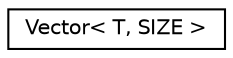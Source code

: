 digraph "Graphical Class Hierarchy"
{
  edge [fontname="Helvetica",fontsize="10",labelfontname="Helvetica",labelfontsize="10"];
  node [fontname="Helvetica",fontsize="10",shape=record];
  rankdir="LR";
  Node0 [label="Vector\< T, SIZE \>",height=0.2,width=0.4,color="black", fillcolor="white", style="filled",URL="$class_vector.html"];
}
